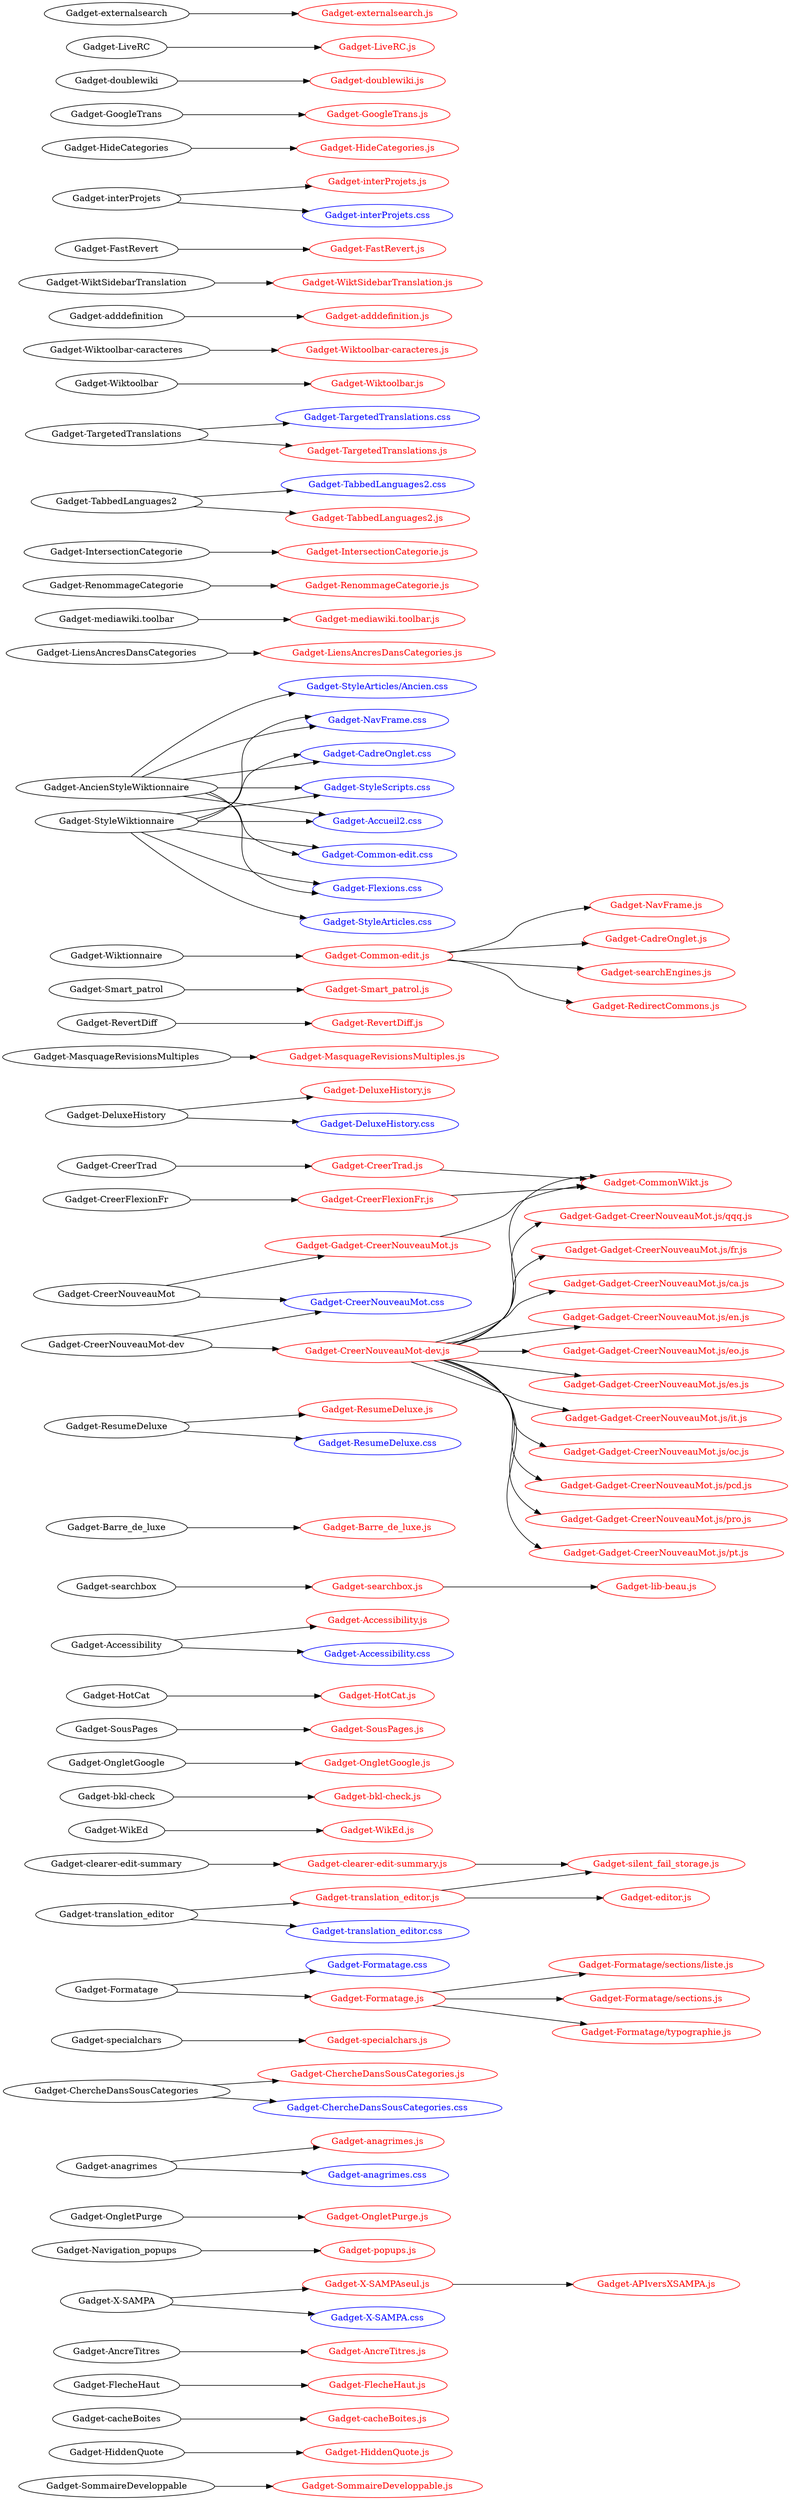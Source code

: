 digraph Dependencies {
	graph[rankdir="LR"];
	SommaireDeveloppable[label="Gadget-SommaireDeveloppable",color=black,fontcolor=black,href="https://fr.wiktionary.org/wiki/Mediawiki:SommaireDeveloppable"];
	SommaireDeveloppable_js[label="Gadget-SommaireDeveloppable.js",color=red,fontcolor=red,href="https://fr.wiktionary.org/wiki/Mediawiki:SommaireDeveloppable.js"];
	HiddenQuote[label="Gadget-HiddenQuote",color=black,fontcolor=black,href="https://fr.wiktionary.org/wiki/Mediawiki:HiddenQuote"];
	HiddenQuote_js[label="Gadget-HiddenQuote.js",color=red,fontcolor=red,href="https://fr.wiktionary.org/wiki/Mediawiki:HiddenQuote.js"];
	cacheBoites[label="Gadget-cacheBoites",color=black,fontcolor=black,href="https://fr.wiktionary.org/wiki/Mediawiki:cacheBoites"];
	cacheBoites_js[label="Gadget-cacheBoites.js",color=red,fontcolor=red,href="https://fr.wiktionary.org/wiki/Mediawiki:cacheBoites.js"];
	FlecheHaut[label="Gadget-FlecheHaut",color=black,fontcolor=black,href="https://fr.wiktionary.org/wiki/Mediawiki:FlecheHaut"];
	FlecheHaut_js[label="Gadget-FlecheHaut.js",color=red,fontcolor=red,href="https://fr.wiktionary.org/wiki/Mediawiki:FlecheHaut.js"];
	AncreTitres[label="Gadget-AncreTitres",color=black,fontcolor=black,href="https://fr.wiktionary.org/wiki/Mediawiki:AncreTitres"];
	AncreTitres_js[label="Gadget-AncreTitres.js",color=red,fontcolor=red,href="https://fr.wiktionary.org/wiki/Mediawiki:AncreTitres.js"];
	X_SAMPA[label="Gadget-X-SAMPA",color=black,fontcolor=black,href="https://fr.wiktionary.org/wiki/Mediawiki:X-SAMPA"];
	APIversXSAMPA_js[label="Gadget-APIversXSAMPA.js",color=red,fontcolor=red,href="https://fr.wiktionary.org/wiki/Mediawiki:APIversXSAMPA.js"];
	X_SAMPAseul_js[label="Gadget-X-SAMPAseul.js",color=red,fontcolor=red,href="https://fr.wiktionary.org/wiki/Mediawiki:X-SAMPAseul.js"];
	X_SAMPA_css[label="Gadget-X-SAMPA.css",color=blue,fontcolor=blue,href="https://fr.wiktionary.org/wiki/Mediawiki:X-SAMPA.css"];
	Navigation_popups[label="Gadget-Navigation_popups",color=black,fontcolor=black,href="https://fr.wiktionary.org/wiki/Mediawiki:Navigation_popups"];
	popups_js[label="Gadget-popups.js",color=red,fontcolor=red,href="https://fr.wiktionary.org/wiki/Mediawiki:popups.js"];
	OngletPurge[label="Gadget-OngletPurge",color=black,fontcolor=black,href="https://fr.wiktionary.org/wiki/Mediawiki:OngletPurge"];
	OngletPurge_js[label="Gadget-OngletPurge.js",color=red,fontcolor=red,href="https://fr.wiktionary.org/wiki/Mediawiki:OngletPurge.js"];
	anagrimes[label="Gadget-anagrimes",color=black,fontcolor=black,href="https://fr.wiktionary.org/wiki/Mediawiki:anagrimes"];
	anagrimes_js[label="Gadget-anagrimes.js",color=red,fontcolor=red,href="https://fr.wiktionary.org/wiki/Mediawiki:anagrimes.js"];
	anagrimes_css[label="Gadget-anagrimes.css",color=blue,fontcolor=blue,href="https://fr.wiktionary.org/wiki/Mediawiki:anagrimes.css"];
	ChercheDansSousCategories[label="Gadget-ChercheDansSousCategories",color=black,fontcolor=black,href="https://fr.wiktionary.org/wiki/Mediawiki:ChercheDansSousCategories"];
	ChercheDansSousCategories_js[label="Gadget-ChercheDansSousCategories.js",color=red,fontcolor=red,href="https://fr.wiktionary.org/wiki/Mediawiki:ChercheDansSousCategories.js"];
	ChercheDansSousCategories_css[label="Gadget-ChercheDansSousCategories.css",color=blue,fontcolor=blue,href="https://fr.wiktionary.org/wiki/Mediawiki:ChercheDansSousCategories.css"];
	specialchars[label="Gadget-specialchars",color=black,fontcolor=black,href="https://fr.wiktionary.org/wiki/Mediawiki:specialchars"];
	specialchars_js[label="Gadget-specialchars.js",color=red,fontcolor=red,href="https://fr.wiktionary.org/wiki/Mediawiki:specialchars.js"];
	Formatage[label="Gadget-Formatage",color=black,fontcolor=black,href="https://fr.wiktionary.org/wiki/Mediawiki:Formatage"];
	Formatage_css[label="Gadget-Formatage.css",color=blue,fontcolor=blue,href="https://fr.wiktionary.org/wiki/Mediawiki:Formatage.css"];
	Formatage_sections_liste_js[label="Gadget-Formatage/sections/liste.js",color=red,fontcolor=red,href="https://fr.wiktionary.org/wiki/Mediawiki:Formatage/sections/liste.js"];
	Formatage_sections_js[label="Gadget-Formatage/sections.js",color=red,fontcolor=red,href="https://fr.wiktionary.org/wiki/Mediawiki:Formatage/sections.js"];
	Formatage_typographie_js[label="Gadget-Formatage/typographie.js",color=red,fontcolor=red,href="https://fr.wiktionary.org/wiki/Mediawiki:Formatage/typographie.js"];
	Formatage_js[label="Gadget-Formatage.js",color=red,fontcolor=red,href="https://fr.wiktionary.org/wiki/Mediawiki:Formatage.js"];
	clearer_edit_summary[label="Gadget-clearer-edit-summary",color=black,fontcolor=black,href="https://fr.wiktionary.org/wiki/Mediawiki:clearer-edit-summary"];
	silent_fail_storage_js[label="Gadget-silent_fail_storage.js",color=red,fontcolor=red,href="https://fr.wiktionary.org/wiki/Mediawiki:silent_fail_storage.js"];
	clearer_edit_summary_js[label="Gadget-clearer-edit-summary.js",color=red,fontcolor=red,href="https://fr.wiktionary.org/wiki/Mediawiki:clearer-edit-summary.js"];
	WikEd[label="Gadget-WikEd",color=black,fontcolor=black,href="https://fr.wiktionary.org/wiki/Mediawiki:WikEd"];
	WikEd_js[label="Gadget-WikEd.js",color=red,fontcolor=red,href="https://fr.wiktionary.org/wiki/Mediawiki:WikEd.js"];
	bkl_check[label="Gadget-bkl-check",color=black,fontcolor=black,href="https://fr.wiktionary.org/wiki/Mediawiki:bkl-check"];
	bkl_check_js[label="Gadget-bkl-check.js",color=red,fontcolor=red,href="https://fr.wiktionary.org/wiki/Mediawiki:bkl-check.js"];
	OngletGoogle[label="Gadget-OngletGoogle",color=black,fontcolor=black,href="https://fr.wiktionary.org/wiki/Mediawiki:OngletGoogle"];
	OngletGoogle_js[label="Gadget-OngletGoogle.js",color=red,fontcolor=red,href="https://fr.wiktionary.org/wiki/Mediawiki:OngletGoogle.js"];
	SousPages[label="Gadget-SousPages",color=black,fontcolor=black,href="https://fr.wiktionary.org/wiki/Mediawiki:SousPages"];
	SousPages_js[label="Gadget-SousPages.js",color=red,fontcolor=red,href="https://fr.wiktionary.org/wiki/Mediawiki:SousPages.js"];
	HotCat[label="Gadget-HotCat",color=black,fontcolor=black,href="https://fr.wiktionary.org/wiki/Mediawiki:HotCat"];
	HotCat_js[label="Gadget-HotCat.js",color=red,fontcolor=red,href="https://fr.wiktionary.org/wiki/Mediawiki:HotCat.js"];
	Accessibility[label="Gadget-Accessibility",color=black,fontcolor=black,href="https://fr.wiktionary.org/wiki/Mediawiki:Accessibility"];
	Accessibility_js[label="Gadget-Accessibility.js",color=red,fontcolor=red,href="https://fr.wiktionary.org/wiki/Mediawiki:Accessibility.js"];
	Accessibility_css[label="Gadget-Accessibility.css",color=blue,fontcolor=blue,href="https://fr.wiktionary.org/wiki/Mediawiki:Accessibility.css"];
	searchbox[label="Gadget-searchbox",color=black,fontcolor=black,href="https://fr.wiktionary.org/wiki/Mediawiki:searchbox"];
	lib_beau_js[label="Gadget-lib-beau.js",color=red,fontcolor=red,href="https://fr.wiktionary.org/wiki/Mediawiki:lib-beau.js"];
	searchbox_js[label="Gadget-searchbox.js",color=red,fontcolor=red,href="https://fr.wiktionary.org/wiki/Mediawiki:searchbox.js"];
	Barre_de_luxe[label="Gadget-Barre_de_luxe",color=black,fontcolor=black,href="https://fr.wiktionary.org/wiki/Mediawiki:Barre_de_luxe"];
	Barre_de_luxe_js[label="Gadget-Barre_de_luxe.js",color=red,fontcolor=red,href="https://fr.wiktionary.org/wiki/Mediawiki:Barre_de_luxe.js"];
	ResumeDeluxe[label="Gadget-ResumeDeluxe",color=black,fontcolor=black,href="https://fr.wiktionary.org/wiki/Mediawiki:ResumeDeluxe"];
	ResumeDeluxe_js[label="Gadget-ResumeDeluxe.js",color=red,fontcolor=red,href="https://fr.wiktionary.org/wiki/Mediawiki:ResumeDeluxe.js"];
	ResumeDeluxe_css[label="Gadget-ResumeDeluxe.css",color=blue,fontcolor=blue,href="https://fr.wiktionary.org/wiki/Mediawiki:ResumeDeluxe.css"];
	translation_editor[label="Gadget-translation_editor",color=black,fontcolor=black,href="https://fr.wiktionary.org/wiki/Mediawiki:translation_editor"];
	editor_js[label="Gadget-editor.js",color=red,fontcolor=red,href="https://fr.wiktionary.org/wiki/Mediawiki:editor.js"];
	translation_editor_js[label="Gadget-translation_editor.js",color=red,fontcolor=red,href="https://fr.wiktionary.org/wiki/Mediawiki:translation_editor.js"];
	translation_editor_css[label="Gadget-translation_editor.css",color=blue,fontcolor=blue,href="https://fr.wiktionary.org/wiki/Mediawiki:translation_editor.css"];
	CreerFlexionFr[label="Gadget-CreerFlexionFr",color=black,fontcolor=black,href="https://fr.wiktionary.org/wiki/Mediawiki:CreerFlexionFr"];
	CommonWikt_js[label="Gadget-CommonWikt.js",color=red,fontcolor=red,href="https://fr.wiktionary.org/wiki/Mediawiki:CommonWikt.js"];
	CreerFlexionFr_js[label="Gadget-CreerFlexionFr.js",color=red,fontcolor=red,href="https://fr.wiktionary.org/wiki/Mediawiki:CreerFlexionFr.js"];
	CreerNouveauMot[label="Gadget-CreerNouveauMot",color=black,fontcolor=black,href="https://fr.wiktionary.org/wiki/Mediawiki:CreerNouveauMot"];
	CreerNouveauMot_js[label="Gadget-Gadget-CreerNouveauMot.js",color=red,fontcolor=red,href="https://fr.wiktionary.org/wiki/Mediawiki:Gadget-CreerNouveauMot.js"];
	CreerNouveauMot_css[label="Gadget-CreerNouveauMot.css",color=blue,fontcolor=blue,href="https://fr.wiktionary.org/wiki/Mediawiki:CreerNouveauMot.css"];
	CreerTrad[label="Gadget-CreerTrad",color=black,fontcolor=black,href="https://fr.wiktionary.org/wiki/Mediawiki:CreerTrad"];
	CreerTrad_js[label="Gadget-CreerTrad.js",color=red,fontcolor=red,href="https://fr.wiktionary.org/wiki/Mediawiki:CreerTrad.js"];
	DeluxeHistory[label="Gadget-DeluxeHistory",color=black,fontcolor=black,href="https://fr.wiktionary.org/wiki/Mediawiki:DeluxeHistory"];
	DeluxeHistory_js[label="Gadget-DeluxeHistory.js",color=red,fontcolor=red,href="https://fr.wiktionary.org/wiki/Mediawiki:DeluxeHistory.js"];
	DeluxeHistory_css[label="Gadget-DeluxeHistory.css",color=blue,fontcolor=blue,href="https://fr.wiktionary.org/wiki/Mediawiki:DeluxeHistory.css"];
	MasquageRevisionsMultiples[label="Gadget-MasquageRevisionsMultiples",color=black,fontcolor=black,href="https://fr.wiktionary.org/wiki/Mediawiki:MasquageRevisionsMultiples"];
	MasquageRevisionsMultiples_js[label="Gadget-MasquageRevisionsMultiples.js",color=red,fontcolor=red,href="https://fr.wiktionary.org/wiki/Mediawiki:MasquageRevisionsMultiples.js"];
	RevertDiff[label="Gadget-RevertDiff",color=black,fontcolor=black,href="https://fr.wiktionary.org/wiki/Mediawiki:RevertDiff"];
	RevertDiff_js[label="Gadget-RevertDiff.js",color=red,fontcolor=red,href="https://fr.wiktionary.org/wiki/Mediawiki:RevertDiff.js"];
	Smart_patrol[label="Gadget-Smart_patrol",color=black,fontcolor=black,href="https://fr.wiktionary.org/wiki/Mediawiki:Smart_patrol"];
	Smart_patrol_js[label="Gadget-Smart_patrol.js",color=red,fontcolor=red,href="https://fr.wiktionary.org/wiki/Mediawiki:Smart_patrol.js"];
	Wiktionnaire[label="Gadget-Wiktionnaire",color=black,fontcolor=black,href="https://fr.wiktionary.org/wiki/Mediawiki:Wiktionnaire"];
	NavFrame_js[label="Gadget-NavFrame.js",color=red,fontcolor=red,href="https://fr.wiktionary.org/wiki/Mediawiki:NavFrame.js"];
	CadreOnglet_js[label="Gadget-CadreOnglet.js",color=red,fontcolor=red,href="https://fr.wiktionary.org/wiki/Mediawiki:CadreOnglet.js"];
	searchEngines_js[label="Gadget-searchEngines.js",color=red,fontcolor=red,href="https://fr.wiktionary.org/wiki/Mediawiki:searchEngines.js"];
	RedirectCommons_js[label="Gadget-RedirectCommons.js",color=red,fontcolor=red,href="https://fr.wiktionary.org/wiki/Mediawiki:RedirectCommons.js"];
	Common_edit_js[label="Gadget-Common-edit.js",color=red,fontcolor=red,href="https://fr.wiktionary.org/wiki/Mediawiki:Common-edit.js"];
	StyleWiktionnaire[label="Gadget-StyleWiktionnaire",color=black,fontcolor=black,href="https://fr.wiktionary.org/wiki/Mediawiki:StyleWiktionnaire"];
	NavFrame_css[label="Gadget-NavFrame.css",color=blue,fontcolor=blue,href="https://fr.wiktionary.org/wiki/Mediawiki:NavFrame.css"];
	CadreOnglet_css[label="Gadget-CadreOnglet.css",color=blue,fontcolor=blue,href="https://fr.wiktionary.org/wiki/Mediawiki:CadreOnglet.css"];
	StyleScripts_css[label="Gadget-StyleScripts.css",color=blue,fontcolor=blue,href="https://fr.wiktionary.org/wiki/Mediawiki:StyleScripts.css"];
	StyleArticles_css[label="Gadget-StyleArticles.css",color=blue,fontcolor=blue,href="https://fr.wiktionary.org/wiki/Mediawiki:StyleArticles.css"];
	Accueil2_css[label="Gadget-Accueil2.css",color=blue,fontcolor=blue,href="https://fr.wiktionary.org/wiki/Mediawiki:Accueil2.css"];
	Common_edit_css[label="Gadget-Common-edit.css",color=blue,fontcolor=blue,href="https://fr.wiktionary.org/wiki/Mediawiki:Common-edit.css"];
	Flexions_css[label="Gadget-Flexions.css",color=blue,fontcolor=blue,href="https://fr.wiktionary.org/wiki/Mediawiki:Flexions.css"];
	AncienStyleWiktionnaire[label="Gadget-AncienStyleWiktionnaire",color=black,fontcolor=black,href="https://fr.wiktionary.org/wiki/Mediawiki:AncienStyleWiktionnaire"];
	StyleArticles_Ancien_css[label="Gadget-StyleArticles/Ancien.css",color=blue,fontcolor=blue,href="https://fr.wiktionary.org/wiki/Mediawiki:StyleArticles/Ancien.css"];
	LiensAncresDansCategories[label="Gadget-LiensAncresDansCategories",color=black,fontcolor=black,href="https://fr.wiktionary.org/wiki/Mediawiki:LiensAncresDansCategories"];
	LiensAncresDansCategories_js[label="Gadget-LiensAncresDansCategories.js",color=red,fontcolor=red,href="https://fr.wiktionary.org/wiki/Mediawiki:LiensAncresDansCategories.js"];
	mediawiki_toolbar[label="Gadget-mediawiki.toolbar",color=black,fontcolor=black,href="https://fr.wiktionary.org/wiki/Mediawiki:mediawiki.toolbar"];
	mediawiki_toolbar_js[label="Gadget-mediawiki.toolbar.js",color=red,fontcolor=red,href="https://fr.wiktionary.org/wiki/Mediawiki:mediawiki.toolbar.js"];
	RenommageCategorie[label="Gadget-RenommageCategorie",color=black,fontcolor=black,href="https://fr.wiktionary.org/wiki/Mediawiki:RenommageCategorie"];
	RenommageCategorie_js[label="Gadget-RenommageCategorie.js",color=red,fontcolor=red,href="https://fr.wiktionary.org/wiki/Mediawiki:RenommageCategorie.js"];
	IntersectionCategorie[label="Gadget-IntersectionCategorie",color=black,fontcolor=black,href="https://fr.wiktionary.org/wiki/Mediawiki:IntersectionCategorie"];
	IntersectionCategorie_js[label="Gadget-IntersectionCategorie.js",color=red,fontcolor=red,href="https://fr.wiktionary.org/wiki/Mediawiki:IntersectionCategorie.js"];
	TabbedLanguages2[label="Gadget-TabbedLanguages2",color=black,fontcolor=black,href="https://fr.wiktionary.org/wiki/Mediawiki:TabbedLanguages2"];
	TabbedLanguages2_css[label="Gadget-TabbedLanguages2.css",color=blue,fontcolor=blue,href="https://fr.wiktionary.org/wiki/Mediawiki:TabbedLanguages2.css"];
	TabbedLanguages2_js[label="Gadget-TabbedLanguages2.js",color=red,fontcolor=red,href="https://fr.wiktionary.org/wiki/Mediawiki:TabbedLanguages2.js"];
	TargetedTranslations[label="Gadget-TargetedTranslations",color=black,fontcolor=black,href="https://fr.wiktionary.org/wiki/Mediawiki:TargetedTranslations"];
	TargetedTranslations_css[label="Gadget-TargetedTranslations.css",color=blue,fontcolor=blue,href="https://fr.wiktionary.org/wiki/Mediawiki:TargetedTranslations.css"];
	TargetedTranslations_js[label="Gadget-TargetedTranslations.js",color=red,fontcolor=red,href="https://fr.wiktionary.org/wiki/Mediawiki:TargetedTranslations.js"];
	Wiktoolbar[label="Gadget-Wiktoolbar",color=black,fontcolor=black,href="https://fr.wiktionary.org/wiki/Mediawiki:Wiktoolbar"];
	Wiktoolbar_js[label="Gadget-Wiktoolbar.js",color=red,fontcolor=red,href="https://fr.wiktionary.org/wiki/Mediawiki:Wiktoolbar.js"];
	Wiktoolbar_caracteres[label="Gadget-Wiktoolbar-caracteres",color=black,fontcolor=black,href="https://fr.wiktionary.org/wiki/Mediawiki:Wiktoolbar-caracteres"];
	Wiktoolbar_caracteres_js[label="Gadget-Wiktoolbar-caracteres.js",color=red,fontcolor=red,href="https://fr.wiktionary.org/wiki/Mediawiki:Wiktoolbar-caracteres.js"];
	adddefinition[label="Gadget-adddefinition",color=black,fontcolor=black,href="https://fr.wiktionary.org/wiki/Mediawiki:adddefinition"];
	adddefinition_js[label="Gadget-adddefinition.js",color=red,fontcolor=red,href="https://fr.wiktionary.org/wiki/Mediawiki:adddefinition.js"];
	WiktSidebarTranslation[label="Gadget-WiktSidebarTranslation",color=black,fontcolor=black,href="https://fr.wiktionary.org/wiki/Mediawiki:WiktSidebarTranslation"];
	WiktSidebarTranslation_js[label="Gadget-WiktSidebarTranslation.js",color=red,fontcolor=red,href="https://fr.wiktionary.org/wiki/Mediawiki:WiktSidebarTranslation.js"];
	FastRevert[label="Gadget-FastRevert",color=black,fontcolor=black,href="https://fr.wiktionary.org/wiki/Mediawiki:FastRevert"];
	FastRevert_js[label="Gadget-FastRevert.js",color=red,fontcolor=red,href="https://fr.wiktionary.org/wiki/Mediawiki:FastRevert.js"];
	interProjets[label="Gadget-interProjets",color=black,fontcolor=black,href="https://fr.wiktionary.org/wiki/Mediawiki:interProjets"];
	interProjets_js[label="Gadget-interProjets.js",color=red,fontcolor=red,href="https://fr.wiktionary.org/wiki/Mediawiki:interProjets.js"];
	interProjets_css[label="Gadget-interProjets.css",color=blue,fontcolor=blue,href="https://fr.wiktionary.org/wiki/Mediawiki:interProjets.css"];
	HideCategories[label="Gadget-HideCategories",color=black,fontcolor=black,href="https://fr.wiktionary.org/wiki/Mediawiki:HideCategories"];
	HideCategories_js[label="Gadget-HideCategories.js",color=red,fontcolor=red,href="https://fr.wiktionary.org/wiki/Mediawiki:HideCategories.js"];
	GoogleTrans[label="Gadget-GoogleTrans",color=black,fontcolor=black,href="https://fr.wiktionary.org/wiki/Mediawiki:GoogleTrans"];
	GoogleTrans_js[label="Gadget-GoogleTrans.js",color=red,fontcolor=red,href="https://fr.wiktionary.org/wiki/Mediawiki:GoogleTrans.js"];
	doublewiki[label="Gadget-doublewiki",color=black,fontcolor=black,href="https://fr.wiktionary.org/wiki/Mediawiki:doublewiki"];
	doublewiki_js[label="Gadget-doublewiki.js",color=red,fontcolor=red,href="https://fr.wiktionary.org/wiki/Mediawiki:doublewiki.js"];
	LiveRC[label="Gadget-LiveRC",color=black,fontcolor=black,href="https://fr.wiktionary.org/wiki/Mediawiki:LiveRC"];
	LiveRC_js[label="Gadget-LiveRC.js",color=red,fontcolor=red,href="https://fr.wiktionary.org/wiki/Mediawiki:LiveRC.js"];
	CreerNouveauMot_dev[label="Gadget-CreerNouveauMot-dev",color=black,fontcolor=black,href="https://fr.wiktionary.org/wiki/Mediawiki:CreerNouveauMot-dev"];
	CreerNouveauMot_dev_js[label="Gadget-CreerNouveauMot-dev.js",color=red,fontcolor=red,href="https://fr.wiktionary.org/wiki/Mediawiki:CreerNouveauMot-dev.js"];
	CreerNouveauMot_js_fr_js[label="Gadget-Gadget-CreerNouveauMot.js/fr.js",color=red,fontcolor=red,href="https://fr.wiktionary.org/wiki/Mediawiki:Gadget-CreerNouveauMot.js/fr.js"];
	CreerNouveauMot_js_ca_js[label="Gadget-Gadget-CreerNouveauMot.js/ca.js",color=red,fontcolor=red,href="https://fr.wiktionary.org/wiki/Mediawiki:Gadget-CreerNouveauMot.js/ca.js"];
	CreerNouveauMot_js_en_js[label="Gadget-Gadget-CreerNouveauMot.js/en.js",color=red,fontcolor=red,href="https://fr.wiktionary.org/wiki/Mediawiki:Gadget-CreerNouveauMot.js/en.js"];
	CreerNouveauMot_js_eo_js[label="Gadget-Gadget-CreerNouveauMot.js/eo.js",color=red,fontcolor=red,href="https://fr.wiktionary.org/wiki/Mediawiki:Gadget-CreerNouveauMot.js/eo.js"];
	CreerNouveauMot_js_es_js[label="Gadget-Gadget-CreerNouveauMot.js/es.js",color=red,fontcolor=red,href="https://fr.wiktionary.org/wiki/Mediawiki:Gadget-CreerNouveauMot.js/es.js"];
	CreerNouveauMot_js_it_js[label="Gadget-Gadget-CreerNouveauMot.js/it.js",color=red,fontcolor=red,href="https://fr.wiktionary.org/wiki/Mediawiki:Gadget-CreerNouveauMot.js/it.js"];
	CreerNouveauMot_js_oc_js[label="Gadget-Gadget-CreerNouveauMot.js/oc.js",color=red,fontcolor=red,href="https://fr.wiktionary.org/wiki/Mediawiki:Gadget-CreerNouveauMot.js/oc.js"];
	CreerNouveauMot_js_pcd_js[label="Gadget-Gadget-CreerNouveauMot.js/pcd.js",color=red,fontcolor=red,href="https://fr.wiktionary.org/wiki/Mediawiki:Gadget-CreerNouveauMot.js/pcd.js"];
	CreerNouveauMot_js_pro_js[label="Gadget-Gadget-CreerNouveauMot.js/pro.js",color=red,fontcolor=red,href="https://fr.wiktionary.org/wiki/Mediawiki:Gadget-CreerNouveauMot.js/pro.js"];
	CreerNouveauMot_js_pt_js[label="Gadget-Gadget-CreerNouveauMot.js/pt.js",color=red,fontcolor=red,href="https://fr.wiktionary.org/wiki/Mediawiki:Gadget-CreerNouveauMot.js/pt.js"];
	CreerNouveauMot_js_qqq_js[label="Gadget-Gadget-CreerNouveauMot.js/qqq.js",color=red,fontcolor=red,href="https://fr.wiktionary.org/wiki/Mediawiki:Gadget-CreerNouveauMot.js/qqq.js"];
	externalsearch[label="Gadget-externalsearch",color=black,fontcolor=black,href="https://fr.wiktionary.org/wiki/Mediawiki:externalsearch"];
	externalsearch_js[label="Gadget-externalsearch.js",color=red,fontcolor=red,href="https://fr.wiktionary.org/wiki/Mediawiki:externalsearch.js"];
	SommaireDeveloppable -> SommaireDeveloppable_js;
	HiddenQuote -> HiddenQuote_js;
	cacheBoites -> cacheBoites_js;
	FlecheHaut -> FlecheHaut_js;
	AncreTitres -> AncreTitres_js;
	X_SAMPA -> X_SAMPAseul_js;
	X_SAMPA -> X_SAMPA_css;
	X_SAMPAseul_js -> APIversXSAMPA_js;
	Navigation_popups -> popups_js;
	OngletPurge -> OngletPurge_js;
	anagrimes -> anagrimes_js;
	anagrimes -> anagrimes_css;
	ChercheDansSousCategories -> ChercheDansSousCategories_js;
	ChercheDansSousCategories -> ChercheDansSousCategories_css;
	specialchars -> specialchars_js;
	Formatage -> Formatage_css;
	Formatage -> Formatage_js;
	Formatage_js -> Formatage_sections_liste_js;
	Formatage_js -> Formatage_sections_js;
	Formatage_js -> Formatage_typographie_js;
	clearer_edit_summary -> clearer_edit_summary_js;
	clearer_edit_summary_js -> silent_fail_storage_js;
	WikEd -> WikEd_js;
	bkl_check -> bkl_check_js;
	OngletGoogle -> OngletGoogle_js;
	SousPages -> SousPages_js;
	HotCat -> HotCat_js;
	Accessibility -> Accessibility_js;
	Accessibility -> Accessibility_css;
	searchbox -> searchbox_js;
	searchbox_js -> lib_beau_js;
	Barre_de_luxe -> Barre_de_luxe_js;
	ResumeDeluxe -> ResumeDeluxe_js;
	ResumeDeluxe -> ResumeDeluxe_css;
	translation_editor -> translation_editor_js;
	translation_editor -> translation_editor_css;
	translation_editor_js -> silent_fail_storage_js;
	translation_editor_js -> editor_js;
	CreerFlexionFr -> CreerFlexionFr_js;
	CreerFlexionFr_js -> CommonWikt_js;
	CreerNouveauMot -> CreerNouveauMot_js;
	CreerNouveauMot -> CreerNouveauMot_css;
	CreerNouveauMot_js -> CommonWikt_js;
	CreerTrad -> CreerTrad_js;
	CreerTrad_js -> CommonWikt_js;
	DeluxeHistory -> DeluxeHistory_js;
	DeluxeHistory -> DeluxeHistory_css;
	MasquageRevisionsMultiples -> MasquageRevisionsMultiples_js;
	RevertDiff -> RevertDiff_js;
	Smart_patrol -> Smart_patrol_js;
	Wiktionnaire -> Common_edit_js;
	Common_edit_js -> NavFrame_js;
	Common_edit_js -> CadreOnglet_js;
	Common_edit_js -> searchEngines_js;
	Common_edit_js -> RedirectCommons_js;
	StyleWiktionnaire -> NavFrame_css;
	StyleWiktionnaire -> CadreOnglet_css;
	StyleWiktionnaire -> StyleScripts_css;
	StyleWiktionnaire -> StyleArticles_css;
	StyleWiktionnaire -> Accueil2_css;
	StyleWiktionnaire -> Common_edit_css;
	StyleWiktionnaire -> Flexions_css;
	AncienStyleWiktionnaire -> NavFrame_css;
	AncienStyleWiktionnaire -> CadreOnglet_css;
	AncienStyleWiktionnaire -> StyleScripts_css;
	AncienStyleWiktionnaire -> StyleArticles_Ancien_css;
	AncienStyleWiktionnaire -> Accueil2_css;
	AncienStyleWiktionnaire -> Common_edit_css;
	AncienStyleWiktionnaire -> Flexions_css;
	LiensAncresDansCategories -> LiensAncresDansCategories_js;
	mediawiki_toolbar -> mediawiki_toolbar_js;
	RenommageCategorie -> RenommageCategorie_js;
	IntersectionCategorie -> IntersectionCategorie_js;
	TabbedLanguages2 -> TabbedLanguages2_css;
	TabbedLanguages2 -> TabbedLanguages2_js;
	TargetedTranslations -> TargetedTranslations_css;
	TargetedTranslations -> TargetedTranslations_js;
	Wiktoolbar -> Wiktoolbar_js;
	Wiktoolbar_caracteres -> Wiktoolbar_caracteres_js;
	adddefinition -> adddefinition_js;
	WiktSidebarTranslation -> WiktSidebarTranslation_js;
	FastRevert -> FastRevert_js;
	interProjets -> interProjets_js;
	interProjets -> interProjets_css;
	HideCategories -> HideCategories_js;
	GoogleTrans -> GoogleTrans_js;
	doublewiki -> doublewiki_js;
	LiveRC -> LiveRC_js;
	CreerNouveauMot_dev -> CreerNouveauMot_dev_js;
	CreerNouveauMot_dev -> CreerNouveauMot_css;
	CreerNouveauMot_dev_js -> CommonWikt_js;
	CreerNouveauMot_dev_js -> CreerNouveauMot_js_fr_js;
	CreerNouveauMot_dev_js -> CreerNouveauMot_js_ca_js;
	CreerNouveauMot_dev_js -> CreerNouveauMot_js_en_js;
	CreerNouveauMot_dev_js -> CreerNouveauMot_js_eo_js;
	CreerNouveauMot_dev_js -> CreerNouveauMot_js_es_js;
	CreerNouveauMot_dev_js -> CreerNouveauMot_js_it_js;
	CreerNouveauMot_dev_js -> CreerNouveauMot_js_oc_js;
	CreerNouveauMot_dev_js -> CreerNouveauMot_js_pcd_js;
	CreerNouveauMot_dev_js -> CreerNouveauMot_js_pro_js;
	CreerNouveauMot_dev_js -> CreerNouveauMot_js_pt_js;
	CreerNouveauMot_dev_js -> CreerNouveauMot_js_qqq_js;
	externalsearch -> externalsearch_js;
}
